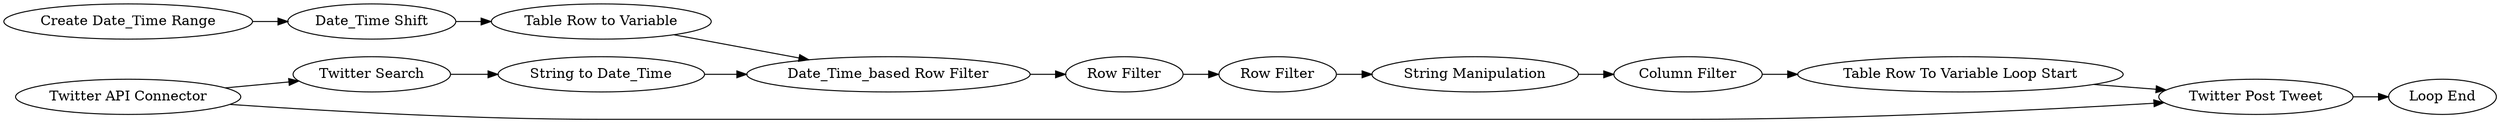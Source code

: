 digraph {
	41 -> 42
	38 -> 40
	36 -> 27
	27 -> 32
	31 -> 30
	25 -> 38
	37 -> 33
	26 -> 37
	40 -> 26
	43 -> 40
	42 -> 43
	30 -> 27
	36 -> 25
	33 -> 31
	27 [label="Twitter Post Tweet"]
	30 [label="Table Row To Variable Loop Start"]
	43 [label="Table Row to Variable"]
	42 [label="Date_Time Shift"]
	41 [label="Create Date_Time Range"]
	31 [label="Column Filter"]
	36 [label="Twitter API Connector"]
	26 [label="Row Filter"]
	40 [label="Date_Time_based Row Filter"]
	25 [label="Twitter Search"]
	33 [label="String Manipulation"]
	32 [label="Loop End"]
	38 [label="String to Date_Time"]
	37 [label="Row Filter"]
	rankdir=LR
}
